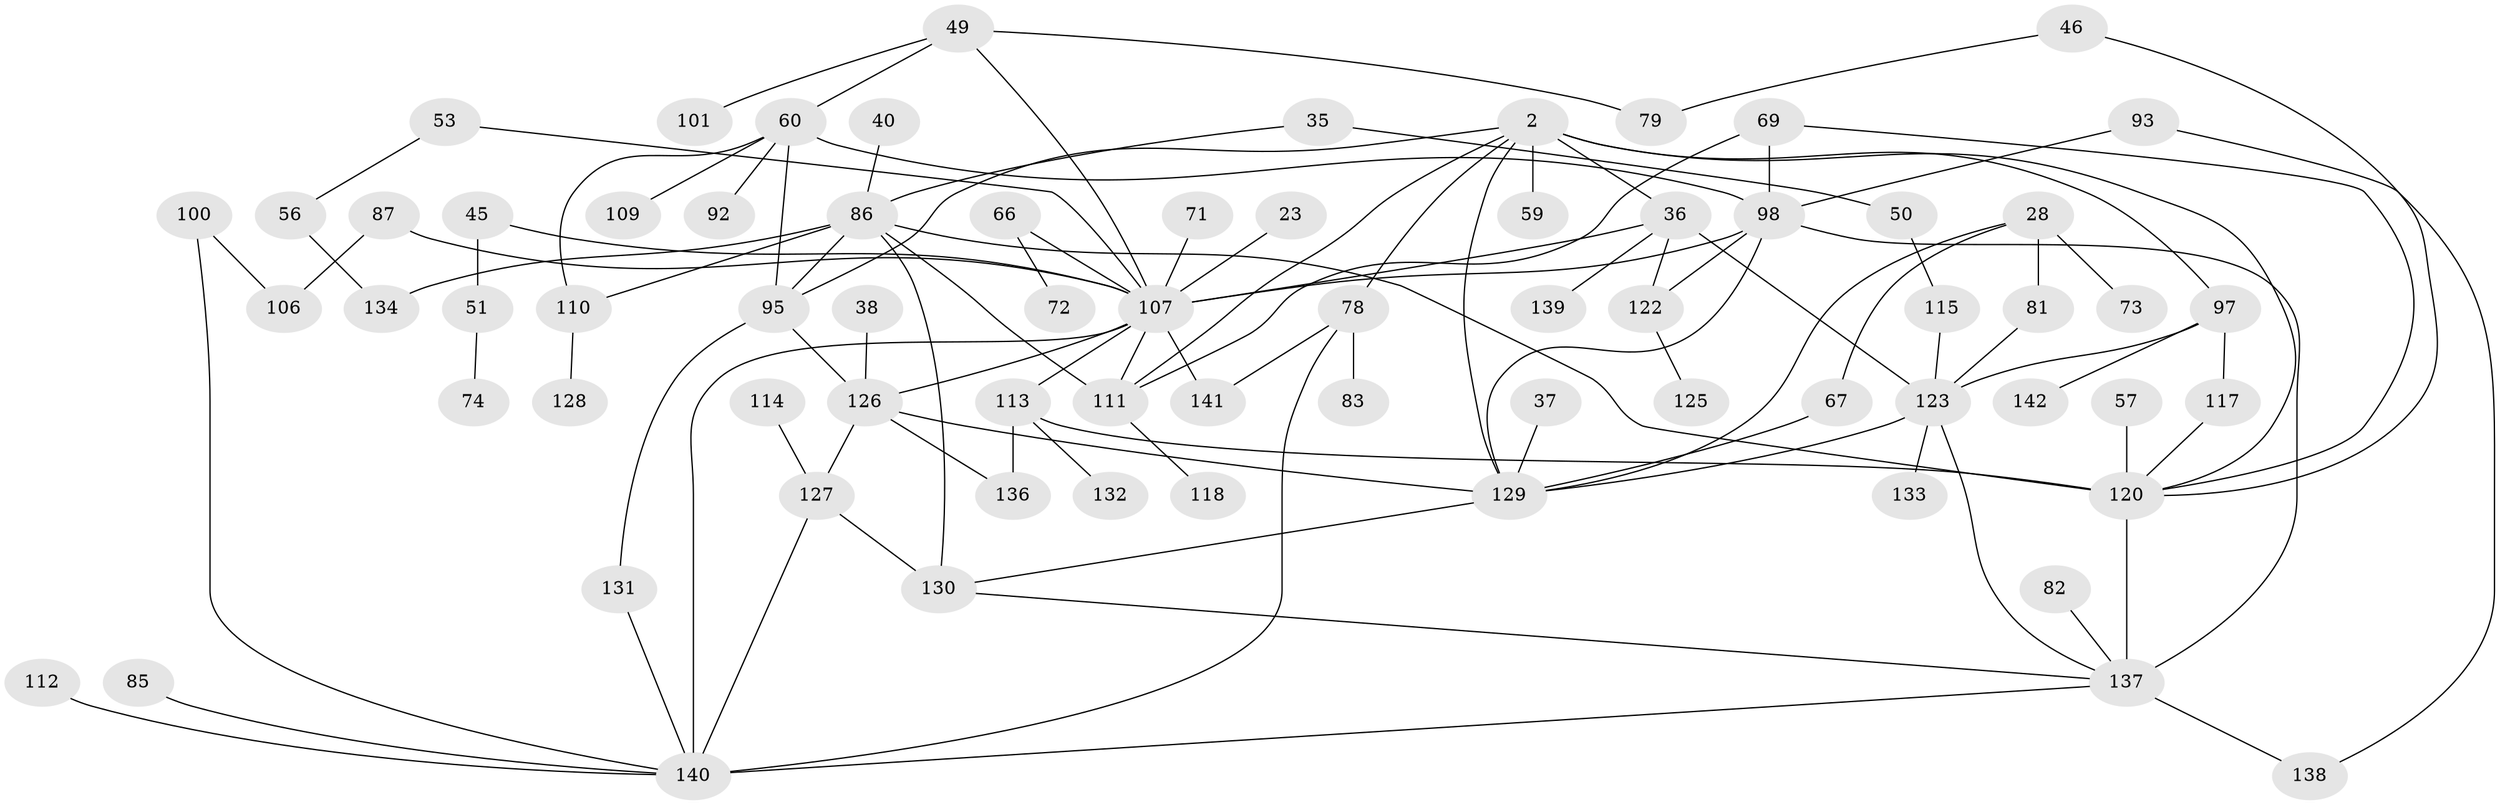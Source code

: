 // original degree distribution, {3: 0.21830985915492956, 9: 0.007042253521126761, 6: 0.035211267605633804, 4: 0.11971830985915492, 5: 0.06338028169014084, 13: 0.007042253521126761, 1: 0.19718309859154928, 2: 0.352112676056338}
// Generated by graph-tools (version 1.1) at 2025/42/03/09/25 04:42:58]
// undirected, 71 vertices, 104 edges
graph export_dot {
graph [start="1"]
  node [color=gray90,style=filled];
  2;
  23;
  28;
  35;
  36 [super="+1+6"];
  37;
  38;
  40;
  45;
  46;
  49;
  50;
  51;
  53;
  56;
  57;
  59;
  60 [super="+29+30+43"];
  66;
  67;
  69;
  71;
  72;
  73;
  74;
  78 [super="+17+54"];
  79;
  81 [super="+27+41"];
  82;
  83;
  85;
  86 [super="+5+34"];
  87;
  92;
  93;
  95 [super="+80+94"];
  97;
  98 [super="+96+61"];
  100;
  101;
  106;
  107 [super="+42+63"];
  109;
  110 [super="+91"];
  111 [super="+55+108"];
  112;
  113 [super="+39"];
  114;
  115;
  117;
  118;
  120 [super="+90+52"];
  122;
  123 [super="+19+70"];
  125;
  126 [super="+33"];
  127 [super="+99"];
  128;
  129 [super="+119+32"];
  130 [super="+121+102"];
  131;
  132;
  133;
  134;
  136;
  137 [super="+62+135"];
  138;
  139;
  140 [super="+21+103+124"];
  141;
  142;
  2 -- 59;
  2 -- 97;
  2 -- 36 [weight=2];
  2 -- 78;
  2 -- 95;
  2 -- 120;
  2 -- 111;
  2 -- 129;
  23 -- 107;
  28 -- 67;
  28 -- 73;
  28 -- 129;
  28 -- 81 [weight=2];
  35 -- 50;
  35 -- 86;
  36 -- 139;
  36 -- 122;
  36 -- 107 [weight=3];
  36 -- 123 [weight=2];
  37 -- 129;
  38 -- 126;
  40 -- 86;
  45 -- 51;
  45 -- 107;
  46 -- 79;
  46 -- 120;
  49 -- 79;
  49 -- 101;
  49 -- 60;
  49 -- 107;
  50 -- 115;
  51 -- 74;
  53 -- 56;
  53 -- 107;
  56 -- 134;
  57 -- 120;
  60 -- 109;
  60 -- 92;
  60 -- 110;
  60 -- 98 [weight=2];
  60 -- 95;
  66 -- 72;
  66 -- 107;
  67 -- 129;
  69 -- 120;
  69 -- 111;
  69 -- 98;
  71 -- 107;
  78 -- 83;
  78 -- 141;
  78 -- 140 [weight=2];
  81 -- 123;
  82 -- 137;
  85 -- 140;
  86 -- 134;
  86 -- 120 [weight=4];
  86 -- 110;
  86 -- 111;
  86 -- 95;
  86 -- 130 [weight=3];
  87 -- 106;
  87 -- 107;
  93 -- 138;
  93 -- 98;
  95 -- 126;
  95 -- 131;
  97 -- 117;
  97 -- 142;
  97 -- 123;
  98 -- 137 [weight=2];
  98 -- 107;
  98 -- 122;
  98 -- 129;
  100 -- 106;
  100 -- 140;
  107 -- 141;
  107 -- 126 [weight=2];
  107 -- 113;
  107 -- 111 [weight=2];
  107 -- 140 [weight=3];
  110 -- 128;
  111 -- 118;
  112 -- 140;
  113 -- 132;
  113 -- 136;
  113 -- 120;
  114 -- 127;
  115 -- 123;
  117 -- 120;
  120 -- 137 [weight=2];
  122 -- 125;
  123 -- 133;
  123 -- 137;
  123 -- 129;
  126 -- 136;
  126 -- 127;
  126 -- 129;
  127 -- 140;
  127 -- 130;
  129 -- 130;
  130 -- 137;
  131 -- 140;
  137 -- 138;
  137 -- 140;
}
